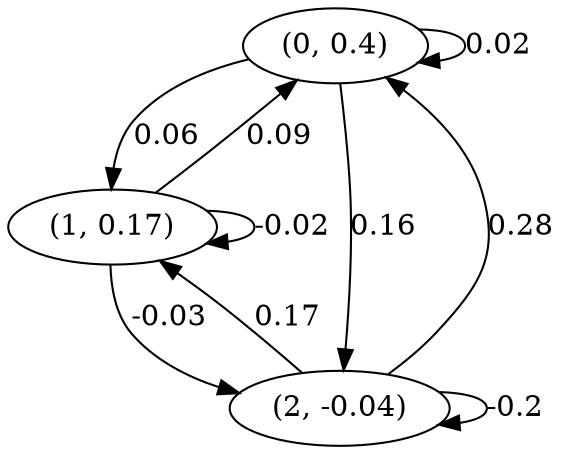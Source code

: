 digraph {
    0 [ label = "(0, 0.4)" ]
    1 [ label = "(1, 0.17)" ]
    2 [ label = "(2, -0.04)" ]
    0 -> 0 [ label = "0.02" ]
    1 -> 1 [ label = "-0.02" ]
    2 -> 2 [ label = "-0.2" ]
    1 -> 0 [ label = "0.09" ]
    2 -> 0 [ label = "0.28" ]
    0 -> 1 [ label = "0.06" ]
    2 -> 1 [ label = "0.17" ]
    0 -> 2 [ label = "0.16" ]
    1 -> 2 [ label = "-0.03" ]
}

